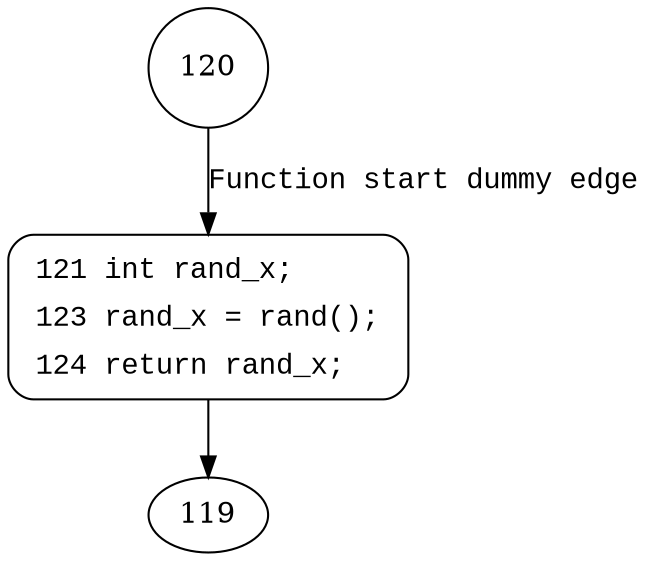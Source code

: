 digraph ExFreePool2 {
120 [shape="circle"]
121 [shape="circle"]
121 [style="filled,bold" penwidth="1" fillcolor="white" fontname="Courier New" shape="Mrecord" label=<<table border="0" cellborder="0" cellpadding="3" bgcolor="white"><tr><td align="right">121</td><td align="left">int rand_x;</td></tr><tr><td align="right">123</td><td align="left">rand_x = rand();</td></tr><tr><td align="right">124</td><td align="left">return rand_x;</td></tr></table>>]
121 -> 119[label=""]
120 -> 121 [label="Function start dummy edge" fontname="Courier New"]
}